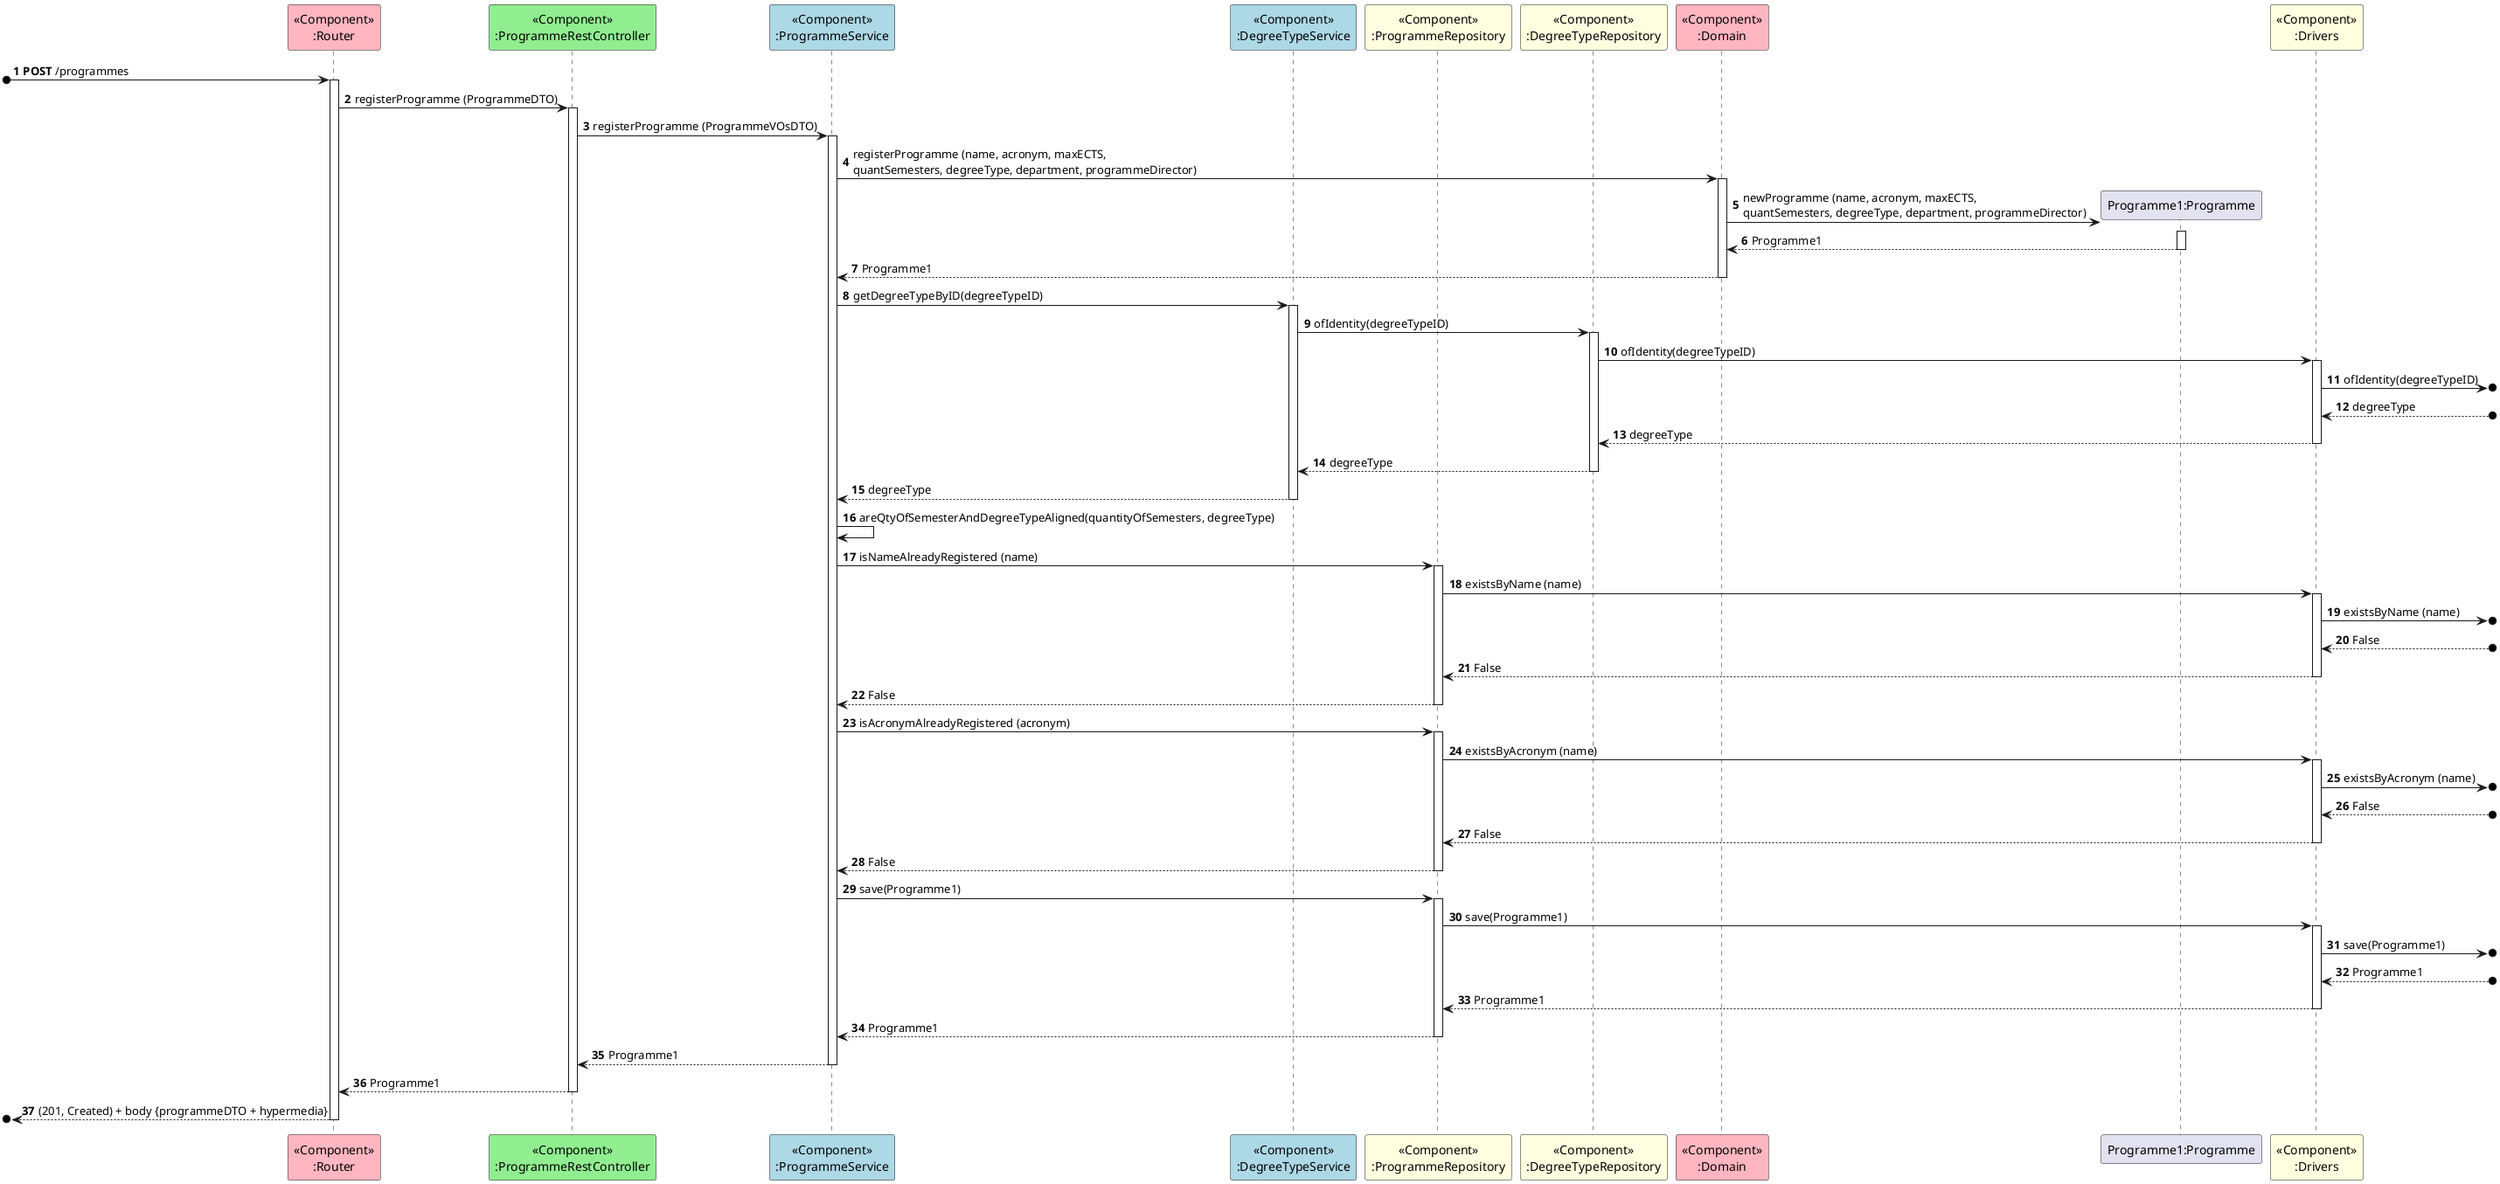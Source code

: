 @startuml

autonumber

participant "<<Component>>\n:Router" as RT #lightpink
participant "<<Component>>\n:ProgrammeRestController" as C #lightgreen
participant "<<Component>>\n:ProgrammeService" as PS #lightblue
participant "<<Component>>\n:DegreeTypeService" as DTS #lightblue
participant "<<Component>>\n:ProgrammeRepository" as PR #lightyellow
participant "<<Component>>\n:DegreeTypeRepository" as DTR #lightyellow
participant "<<Component>>\n:Domain" as D #lightpink
participant "Programme1:Programme" as P
participant "<<Component>>\n:Drivers" as Drivers #lightyellow

[o-> RT ++: **POST** /programmes

RT -> C ++: registerProgramme (ProgrammeDTO)
C -> PS ++: registerProgramme (ProgrammeVOsDTO)

PS -> D ++: registerProgramme (name, acronym, maxECTS, \nquantSemesters, degreeType, department, programmeDirector)
D -> P** : newProgramme (name, acronym, maxECTS, \nquantSemesters, degreeType, department, programmeDirector)
activate P
P --> D: Programme1
deactivate P
D --> PS --: Programme1

PS -> DTS ++: getDegreeTypeByID(degreeTypeID)
DTS -> DTR ++: ofIdentity(degreeTypeID)
DTR -> Drivers ++: ofIdentity(degreeTypeID)
Drivers ->o] : ofIdentity(degreeTypeID)
Drivers <--o] : degreeType
DTR <-- Drivers --: degreeType
DTS <-- DTR --: degreeType
PS <-- DTS --: degreeType

PS -> PS : areQtyOfSemesterAndDegreeTypeAligned(quantityOfSemesters, degreeType)

PS -> PR ++: isNameAlreadyRegistered (name)
PR -> Drivers ++: existsByName (name)
Drivers ->o] : existsByName (name)
Drivers <--o] : False
Drivers --> PR --: False
PR --> PS --: False

PS -> PR ++: isAcronymAlreadyRegistered (acronym)
PR -> Drivers ++: existsByAcronym (name)
Drivers ->o] : existsByAcronym (name)
Drivers <--o] : False
Drivers --> PR --: False
PR --> PS --: False

PS -> PR ++: save(Programme1)
PR -> Drivers ++: save(Programme1)
Drivers ->o] : save(Programme1)
Drivers <--o] : Programme1
Drivers --> PR --: Programme1
PR --> PS --: Programme1

PS --> C --: Programme1
C --> RT --: Programme1
[o<-- RT --: (201, Created) + body {programmeDTO + hypermedia}
@enduml